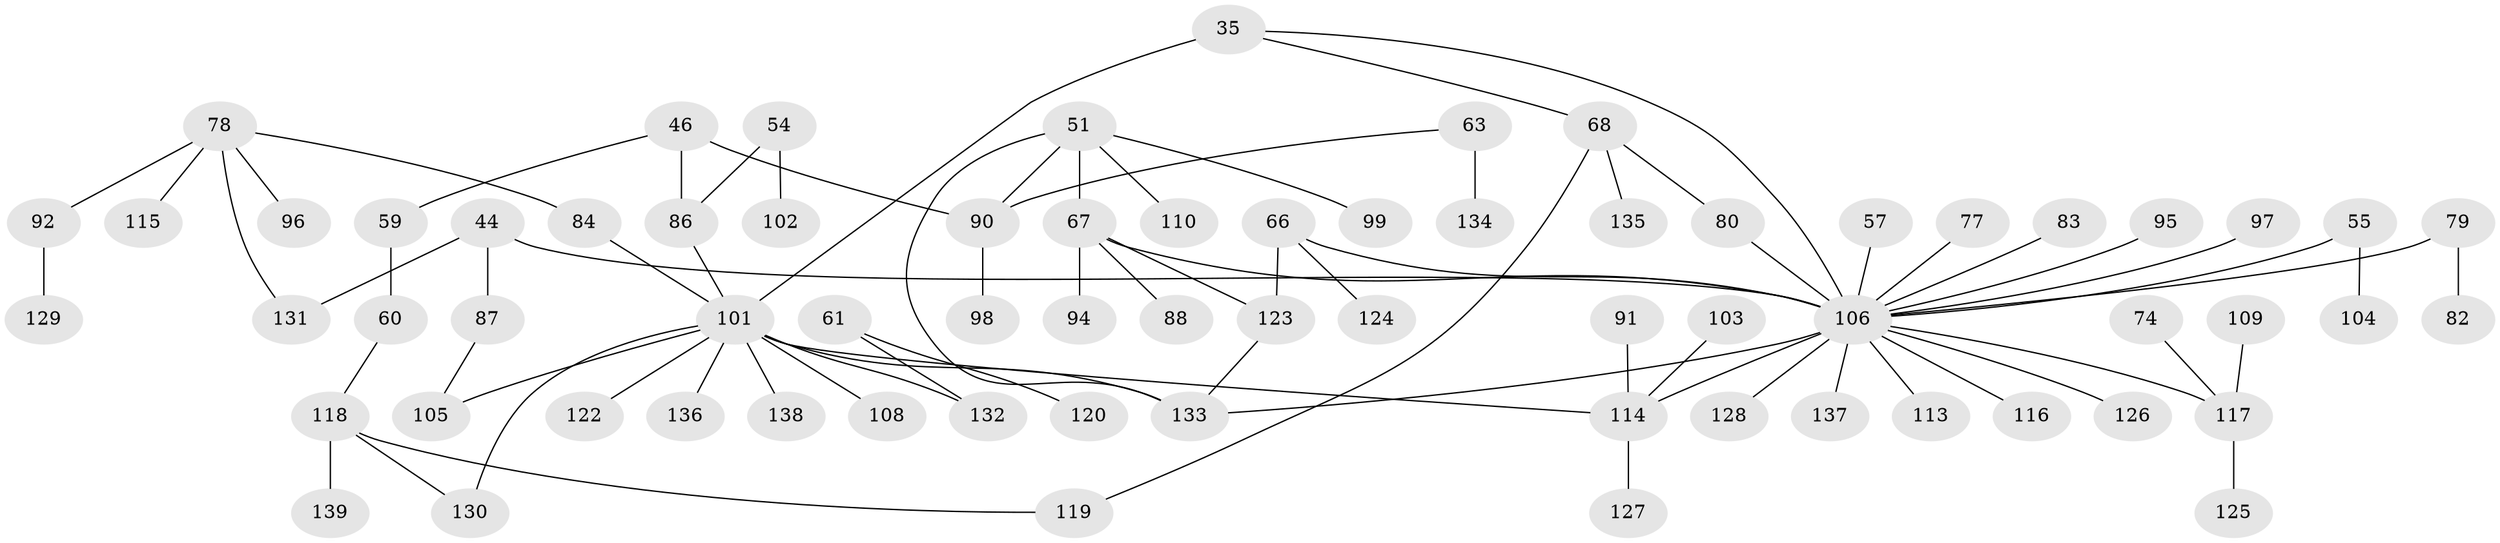 // original degree distribution, {3: 0.2014388489208633, 5: 0.050359712230215826, 9: 0.007194244604316547, 6: 0.014388489208633094, 8: 0.007194244604316547, 4: 0.07194244604316546, 2: 0.28776978417266186, 1: 0.3597122302158273}
// Generated by graph-tools (version 1.1) at 2025/41/03/09/25 04:41:08]
// undirected, 69 vertices, 79 edges
graph export_dot {
graph [start="1"]
  node [color=gray90,style=filled];
  35 [super="+20"];
  44 [super="+11+34"];
  46;
  51 [super="+36"];
  54;
  55;
  57;
  59;
  60;
  61;
  63;
  66;
  67 [super="+27+47"];
  68;
  74;
  77;
  78 [super="+69"];
  79;
  80 [super="+22+32"];
  82;
  83;
  84;
  86 [super="+41"];
  87;
  88;
  90 [super="+50+39+64"];
  91;
  92;
  94;
  95;
  96;
  97;
  98;
  99;
  101 [super="+7+17+19"];
  102;
  103;
  104;
  105;
  106 [super="+58+71+89+75+53+76"];
  108;
  109;
  110;
  113;
  114 [super="+52"];
  115;
  116;
  117 [super="+62"];
  118;
  119;
  120;
  122;
  123 [super="+1+49"];
  124 [super="+100"];
  125;
  126;
  127;
  128;
  129;
  130 [super="+72"];
  131 [super="+112"];
  132 [super="+43"];
  133 [super="+4+85+111"];
  134 [super="+121"];
  135;
  136;
  137;
  138;
  139;
  35 -- 68;
  35 -- 101 [weight=2];
  35 -- 106;
  44 -- 87;
  44 -- 131 [weight=2];
  44 -- 106 [weight=2];
  46 -- 59;
  46 -- 86 [weight=2];
  46 -- 90;
  51 -- 99;
  51 -- 110;
  51 -- 67 [weight=2];
  51 -- 90;
  51 -- 133;
  54 -- 102;
  54 -- 86;
  55 -- 104;
  55 -- 106;
  57 -- 106;
  59 -- 60;
  60 -- 118;
  61 -- 120;
  61 -- 132;
  63 -- 134 [weight=2];
  63 -- 90;
  66 -- 124 [weight=2];
  66 -- 123;
  66 -- 106;
  67 -- 94;
  67 -- 123;
  67 -- 88;
  67 -- 106 [weight=2];
  68 -- 119;
  68 -- 135;
  68 -- 80;
  74 -- 117;
  77 -- 106;
  78 -- 92;
  78 -- 96;
  78 -- 84;
  78 -- 115;
  78 -- 131;
  79 -- 82;
  79 -- 106;
  80 -- 106;
  83 -- 106;
  84 -- 101;
  86 -- 101;
  87 -- 105;
  90 -- 98;
  91 -- 114;
  92 -- 129;
  95 -- 106;
  97 -- 106;
  101 -- 133 [weight=3];
  101 -- 136;
  101 -- 105;
  101 -- 138;
  101 -- 108;
  101 -- 122;
  101 -- 132;
  101 -- 114;
  101 -- 130;
  103 -- 114;
  106 -- 126;
  106 -- 133;
  106 -- 117;
  106 -- 116;
  106 -- 128;
  106 -- 137;
  106 -- 113;
  106 -- 114;
  109 -- 117;
  114 -- 127;
  117 -- 125;
  118 -- 139;
  118 -- 119;
  118 -- 130;
  123 -- 133;
}
